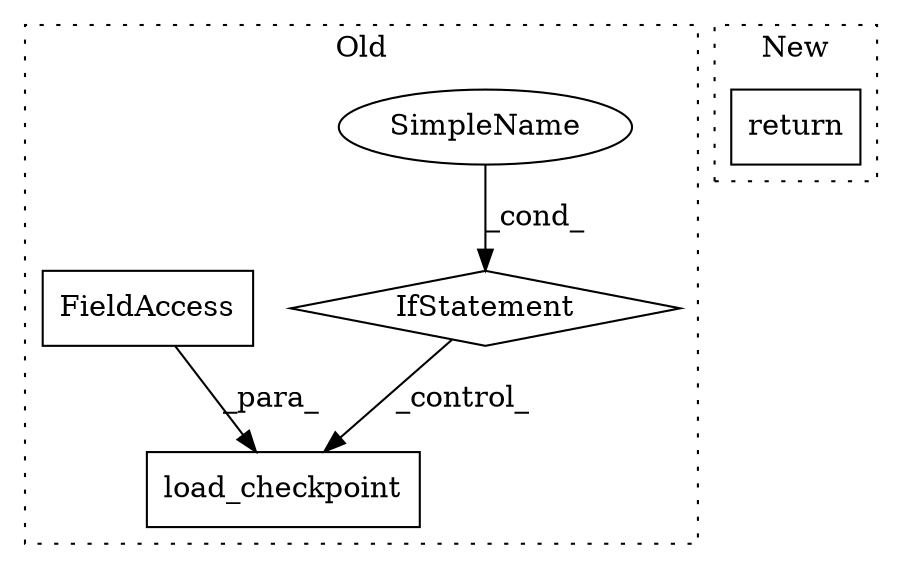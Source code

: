 digraph G {
subgraph cluster0 {
1 [label="load_checkpoint" a="32" s="5944,5982" l="16,1" shape="box"];
3 [label="SimpleName" a="42" s="" l="" shape="ellipse"];
4 [label="IfStatement" a="25" s="5874,5909" l="4,2" shape="diamond"];
5 [label="FieldAccess" a="22" s="5976" l="6" shape="box"];
label = "Old";
style="dotted";
}
subgraph cluster1 {
2 [label="return" a="41" s="6021" l="7" shape="box"];
label = "New";
style="dotted";
}
3 -> 4 [label="_cond_"];
4 -> 1 [label="_control_"];
5 -> 1 [label="_para_"];
}
